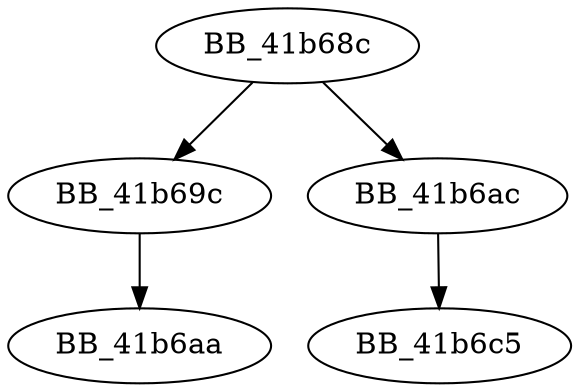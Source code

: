 DiGraph ___crtCreateEventExW{
BB_41b68c->BB_41b69c
BB_41b68c->BB_41b6ac
BB_41b69c->BB_41b6aa
BB_41b6ac->BB_41b6c5
}
